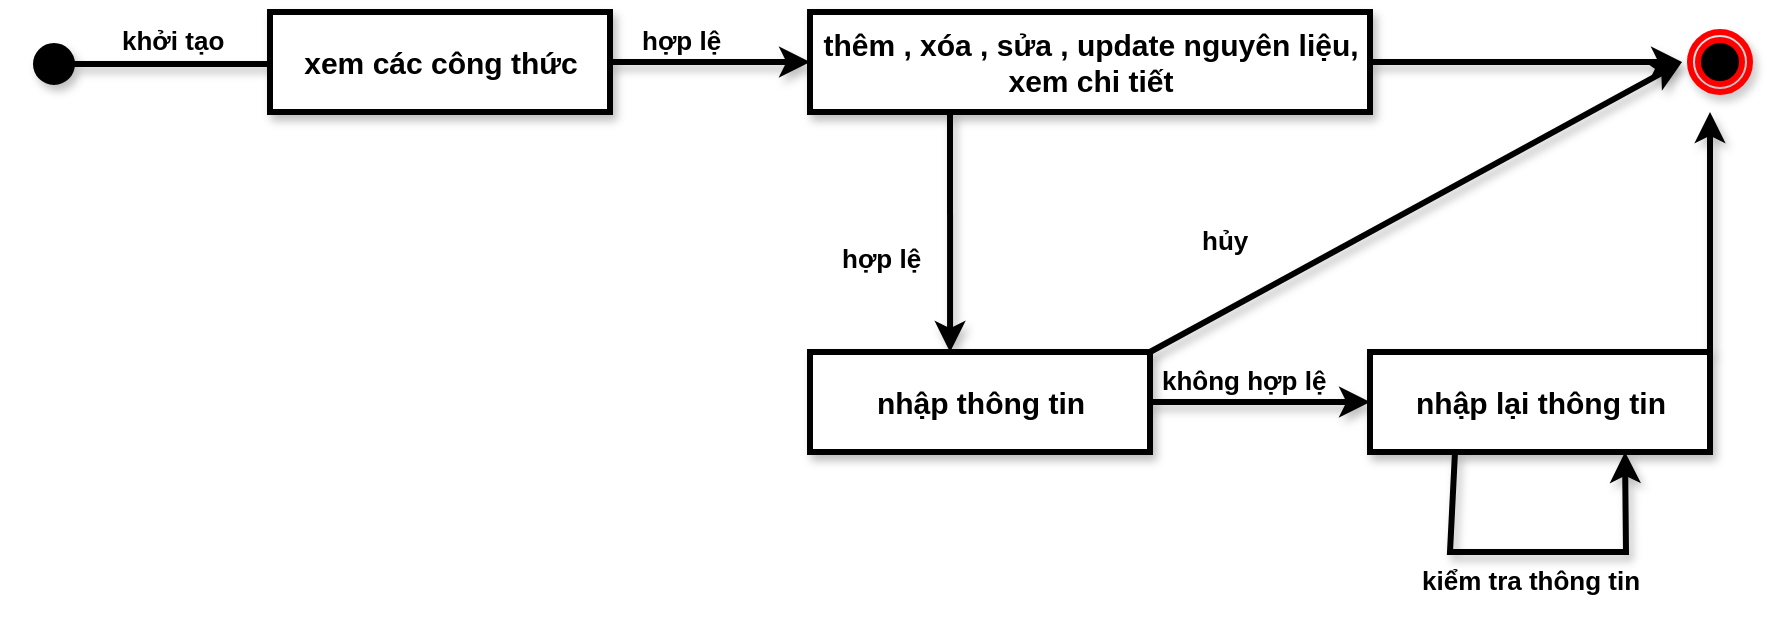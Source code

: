 <mxfile version="19.0.3" type="device"><diagram id="CCXrwb5Ws_k1OGK8HdKz" name="Trang-1"><mxGraphModel dx="1038" dy="649" grid="1" gridSize="10" guides="1" tooltips="1" connect="1" arrows="1" fold="1" page="1" pageScale="1" pageWidth="1100" pageHeight="850" math="0" shadow="0"><root><mxCell id="0"/><mxCell id="1" parent="0"/><mxCell id="rcydoyIHiDt5PrCFp3xG-2" value="" style="html=1;verticalAlign=bottom;startArrow=circle;startFill=1;endArrow=classic;startSize=6;endSize=8;rounded=0;strokeWidth=3;shadow=1;horizontal=1;endFill=1;" parent="1" edge="1"><mxGeometry width="80" relative="1" as="geometry"><mxPoint x="50" y="316" as="sourcePoint"/><mxPoint x="250" y="316" as="targetPoint"/></mxGeometry></mxCell><mxCell id="rcydoyIHiDt5PrCFp3xG-3" value="" style="ellipse;html=1;shape=endState;fillColor=#000000;strokeColor=#ff0000;strokeWidth=3;perimeterSpacing=4;shadow=1;fontSize=14;" parent="1" vertex="1"><mxGeometry x="880" y="300" width="30" height="30" as="geometry"/></mxCell><mxCell id="rcydoyIHiDt5PrCFp3xG-103" style="edgeStyle=none;rounded=0;orthogonalLoop=1;jettySize=auto;html=1;exitX=1;exitY=0.5;exitDx=0;exitDy=0;entryX=0;entryY=0.5;entryDx=0;entryDy=0;shadow=1;fontSize=14;startArrow=none;startFill=0;endArrow=classic;endFill=1;strokeWidth=3;" parent="1" source="rcydoyIHiDt5PrCFp3xG-4" target="rcydoyIHiDt5PrCFp3xG-102" edge="1"><mxGeometry relative="1" as="geometry"/></mxCell><mxCell id="rcydoyIHiDt5PrCFp3xG-4" value="xem các công thức" style="html=1;shadow=1;strokeWidth=3;fontStyle=1;fontSize=15;" parent="1" vertex="1"><mxGeometry x="170" y="290" width="170" height="50" as="geometry"/></mxCell><mxCell id="rcydoyIHiDt5PrCFp3xG-44" value="khởi tạo" style="text;strokeColor=none;fillColor=none;align=left;verticalAlign=top;spacingLeft=4;spacingRight=4;overflow=hidden;rotatable=0;points=[[0,0.5],[1,0.5]];portConstraint=eastwest;shadow=1;fontSize=13;fontStyle=1" parent="1" vertex="1"><mxGeometry x="90" y="290" width="130" height="26" as="geometry"/></mxCell><mxCell id="rcydoyIHiDt5PrCFp3xG-65" value="không hợp lệ" style="text;strokeColor=none;fillColor=none;align=left;verticalAlign=top;spacingLeft=4;spacingRight=4;overflow=hidden;rotatable=0;points=[[0,0.5],[1,0.5]];portConstraint=eastwest;shadow=1;fontSize=13;fontStyle=1" parent="1" vertex="1"><mxGeometry x="610" y="460" width="130" height="26" as="geometry"/></mxCell><mxCell id="rcydoyIHiDt5PrCFp3xG-68" value="kiểm tra thông tin" style="text;strokeColor=none;fillColor=none;align=left;verticalAlign=top;spacingLeft=4;spacingRight=4;overflow=hidden;rotatable=0;points=[[0,0.5],[1,0.5]];portConstraint=eastwest;shadow=1;fontSize=13;fontStyle=1" parent="1" vertex="1"><mxGeometry x="740" y="560" width="130" height="26" as="geometry"/></mxCell><mxCell id="rcydoyIHiDt5PrCFp3xG-34" value="hợp lệ" style="text;strokeColor=none;fillColor=none;align=left;verticalAlign=top;spacingLeft=4;spacingRight=4;overflow=hidden;rotatable=0;points=[[0,0.5],[1,0.5]];portConstraint=eastwest;shadow=1;fontSize=13;fontStyle=1" parent="1" vertex="1"><mxGeometry x="350" y="290" width="130" height="26" as="geometry"/></mxCell><mxCell id="rcydoyIHiDt5PrCFp3xG-106" style="edgeStyle=none;rounded=0;orthogonalLoop=1;jettySize=auto;html=1;exitX=0.25;exitY=1;exitDx=0;exitDy=0;entryX=0.412;entryY=0;entryDx=0;entryDy=0;entryPerimeter=0;shadow=1;fontSize=14;startArrow=none;startFill=0;endArrow=classic;endFill=1;strokeWidth=3;" parent="1" source="rcydoyIHiDt5PrCFp3xG-102" target="rcydoyIHiDt5PrCFp3xG-104" edge="1"><mxGeometry relative="1" as="geometry"/></mxCell><mxCell id="rcydoyIHiDt5PrCFp3xG-109" style="edgeStyle=none;rounded=0;orthogonalLoop=1;jettySize=auto;html=1;exitX=1;exitY=0.5;exitDx=0;exitDy=0;shadow=1;fontSize=14;startArrow=none;startFill=0;endArrow=classic;endFill=1;strokeWidth=3;" parent="1" source="rcydoyIHiDt5PrCFp3xG-102" target="rcydoyIHiDt5PrCFp3xG-3" edge="1"><mxGeometry relative="1" as="geometry"/></mxCell><mxCell id="rcydoyIHiDt5PrCFp3xG-102" value="thêm , xóa , sửa , update nguyên liệu,&lt;br&gt;xem chi tiết" style="html=1;shadow=1;strokeWidth=3;fontStyle=1;fontSize=15;" parent="1" vertex="1"><mxGeometry x="440" y="290" width="280" height="50" as="geometry"/></mxCell><mxCell id="rcydoyIHiDt5PrCFp3xG-108" style="edgeStyle=none;rounded=0;orthogonalLoop=1;jettySize=auto;html=1;exitX=1;exitY=0;exitDx=0;exitDy=0;entryX=0;entryY=0.5;entryDx=0;entryDy=0;shadow=1;fontSize=14;startArrow=none;startFill=0;endArrow=classic;endFill=1;strokeWidth=3;" parent="1" source="rcydoyIHiDt5PrCFp3xG-104" target="rcydoyIHiDt5PrCFp3xG-3" edge="1"><mxGeometry relative="1" as="geometry"/></mxCell><mxCell id="rcydoyIHiDt5PrCFp3xG-110" style="edgeStyle=none;rounded=0;orthogonalLoop=1;jettySize=auto;html=1;exitX=1;exitY=0.5;exitDx=0;exitDy=0;entryX=0;entryY=0.5;entryDx=0;entryDy=0;shadow=1;fontSize=14;startArrow=none;startFill=0;endArrow=classic;endFill=1;strokeWidth=3;" parent="1" source="rcydoyIHiDt5PrCFp3xG-104" target="rcydoyIHiDt5PrCFp3xG-105" edge="1"><mxGeometry relative="1" as="geometry"/></mxCell><mxCell id="rcydoyIHiDt5PrCFp3xG-104" value="nhập thông tin" style="html=1;shadow=1;strokeWidth=3;fontStyle=1;fontSize=15;" parent="1" vertex="1"><mxGeometry x="440" y="460" width="170" height="50" as="geometry"/></mxCell><mxCell id="rcydoyIHiDt5PrCFp3xG-111" style="edgeStyle=none;rounded=0;orthogonalLoop=1;jettySize=auto;html=1;exitX=1;exitY=0;exitDx=0;exitDy=0;shadow=1;fontSize=14;startArrow=none;startFill=0;endArrow=classic;endFill=1;strokeWidth=3;" parent="1" source="rcydoyIHiDt5PrCFp3xG-105" edge="1"><mxGeometry relative="1" as="geometry"><mxPoint x="890" y="340" as="targetPoint"/></mxGeometry></mxCell><mxCell id="rcydoyIHiDt5PrCFp3xG-113" style="edgeStyle=none;rounded=0;orthogonalLoop=1;jettySize=auto;html=1;exitX=0.25;exitY=1;exitDx=0;exitDy=0;shadow=1;fontSize=14;startArrow=none;startFill=0;endArrow=classic;endFill=1;strokeWidth=3;entryX=0.75;entryY=1;entryDx=0;entryDy=0;" parent="1" source="rcydoyIHiDt5PrCFp3xG-105" target="rcydoyIHiDt5PrCFp3xG-105" edge="1"><mxGeometry relative="1" as="geometry"><mxPoint x="770" y="580" as="targetPoint"/><Array as="points"><mxPoint x="760" y="560"/><mxPoint x="770" y="560"/><mxPoint x="848" y="560"/></Array></mxGeometry></mxCell><mxCell id="rcydoyIHiDt5PrCFp3xG-105" value="nhập lại thông tin" style="html=1;shadow=1;strokeWidth=3;fontStyle=1;fontSize=15;" parent="1" vertex="1"><mxGeometry x="720" y="460" width="170" height="50" as="geometry"/></mxCell><mxCell id="rcydoyIHiDt5PrCFp3xG-107" value="hợp lệ" style="text;strokeColor=none;fillColor=none;align=left;verticalAlign=top;spacingLeft=4;spacingRight=4;overflow=hidden;rotatable=0;points=[[0,0.5],[1,0.5]];portConstraint=eastwest;shadow=1;fontSize=13;fontStyle=1" parent="1" vertex="1"><mxGeometry x="450" y="399" width="130" height="26" as="geometry"/></mxCell><mxCell id="rcydoyIHiDt5PrCFp3xG-114" value="hủy" style="text;strokeColor=none;fillColor=none;align=left;verticalAlign=top;spacingLeft=4;spacingRight=4;overflow=hidden;rotatable=0;points=[[0,0.5],[1,0.5]];portConstraint=eastwest;shadow=1;fontSize=13;fontStyle=1" parent="1" vertex="1"><mxGeometry x="630" y="390" width="130" height="26" as="geometry"/></mxCell></root></mxGraphModel></diagram></mxfile>